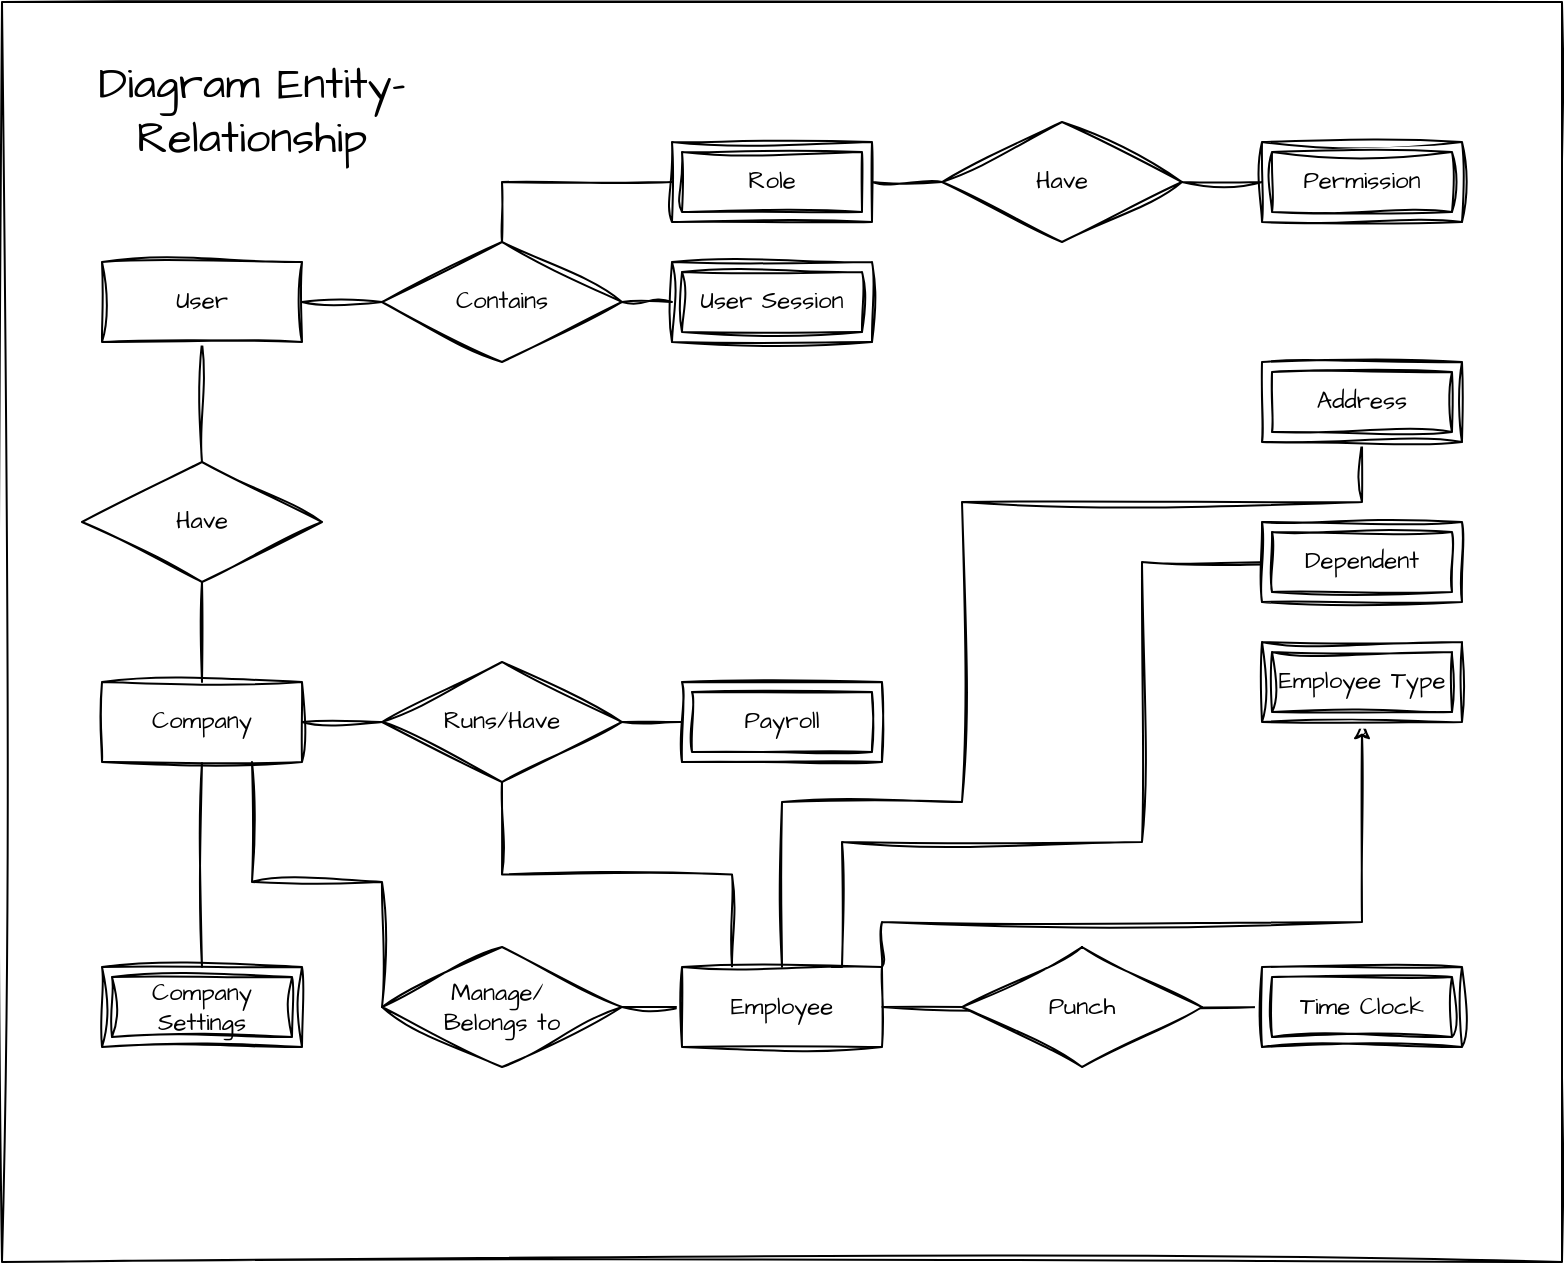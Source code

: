 <mxfile version="26.2.4">
  <diagram id="R2lEEEUBdFMjLlhIrx00" name="Diagram entity relationship - MVP">
    <mxGraphModel dx="1044" dy="535" grid="1" gridSize="10" guides="1" tooltips="1" connect="1" arrows="1" fold="1" page="1" pageScale="1" pageWidth="850" pageHeight="1100" background="none" math="0" shadow="0" extFonts="Permanent Marker^https://fonts.googleapis.com/css?family=Permanent+Marker">
      <root>
        <mxCell id="0" />
        <mxCell id="1" parent="0" />
        <mxCell id="NcDnEn3og4Owc58gdAHN-56" value="" style="rounded=0;whiteSpace=wrap;html=1;sketch=1;hachureGap=4;jiggle=2;curveFitting=1;fontFamily=Architects Daughter;fontSource=https%3A%2F%2Ffonts.googleapis.com%2Fcss%3Ffamily%3DArchitects%2BDaughter;" parent="1" vertex="1">
          <mxGeometry x="40" y="40" width="780" height="630" as="geometry" />
        </mxCell>
        <mxCell id="NcDnEn3og4Owc58gdAHN-57" value="&lt;font style=&quot;font-size: 22px;&quot;&gt;Diagram Entity-Relationship&lt;/font&gt;" style="text;html=1;align=center;verticalAlign=middle;whiteSpace=wrap;rounded=0;fontFamily=Architects Daughter;fontSource=https%3A%2F%2Ffonts.googleapis.com%2Fcss%3Ffamily%3DArchitects%2BDaughter;" parent="1" vertex="1">
          <mxGeometry x="50" y="80" width="230" height="30" as="geometry" />
        </mxCell>
        <mxCell id="NcDnEn3og4Owc58gdAHN-60" value="User Session" style="shape=ext;margin=3;double=1;whiteSpace=wrap;html=1;align=center;sketch=1;hachureGap=4;jiggle=2;curveFitting=1;fontFamily=Architects Daughter;fontSource=https%3A%2F%2Ffonts.googleapis.com%2Fcss%3Ffamily%3DArchitects%2BDaughter;" parent="1" vertex="1">
          <mxGeometry x="375" y="170" width="100" height="40" as="geometry" />
        </mxCell>
        <mxCell id="NcDnEn3og4Owc58gdAHN-90" style="edgeStyle=orthogonalEdgeStyle;rounded=0;sketch=1;hachureGap=4;jiggle=2;curveFitting=1;orthogonalLoop=1;jettySize=auto;html=1;exitX=1;exitY=0.5;exitDx=0;exitDy=0;entryX=0;entryY=0.5;entryDx=0;entryDy=0;fontFamily=Architects Daughter;fontSource=https%3A%2F%2Ffonts.googleapis.com%2Fcss%3Ffamily%3DArchitects%2BDaughter;endArrow=none;startFill=0;" parent="1" source="NcDnEn3og4Owc58gdAHN-61" target="NcDnEn3og4Owc58gdAHN-67" edge="1">
          <mxGeometry relative="1" as="geometry" />
        </mxCell>
        <mxCell id="NcDnEn3og4Owc58gdAHN-61" value="&lt;div&gt;Role&lt;/div&gt;" style="shape=ext;margin=3;double=1;whiteSpace=wrap;html=1;align=center;sketch=1;hachureGap=4;jiggle=2;curveFitting=1;fontFamily=Architects Daughter;fontSource=https%3A%2F%2Ffonts.googleapis.com%2Fcss%3Ffamily%3DArchitects%2BDaughter;" parent="1" vertex="1">
          <mxGeometry x="375" y="110" width="100" height="40" as="geometry" />
        </mxCell>
        <mxCell id="NcDnEn3og4Owc58gdAHN-88" style="edgeStyle=orthogonalEdgeStyle;rounded=0;sketch=1;hachureGap=4;jiggle=2;curveFitting=1;orthogonalLoop=1;jettySize=auto;html=1;exitX=1;exitY=0.5;exitDx=0;exitDy=0;entryX=0;entryY=0.5;entryDx=0;entryDy=0;fontFamily=Architects Daughter;fontSource=https%3A%2F%2Ffonts.googleapis.com%2Fcss%3Ffamily%3DArchitects%2BDaughter;endArrow=none;startFill=0;" parent="1" source="NcDnEn3og4Owc58gdAHN-63" target="NcDnEn3og4Owc58gdAHN-60" edge="1">
          <mxGeometry relative="1" as="geometry" />
        </mxCell>
        <mxCell id="NcDnEn3og4Owc58gdAHN-89" style="edgeStyle=orthogonalEdgeStyle;rounded=0;sketch=1;hachureGap=4;jiggle=2;curveFitting=1;orthogonalLoop=1;jettySize=auto;html=1;exitX=0.5;exitY=0;exitDx=0;exitDy=0;entryX=0;entryY=0.5;entryDx=0;entryDy=0;fontFamily=Architects Daughter;fontSource=https%3A%2F%2Ffonts.googleapis.com%2Fcss%3Ffamily%3DArchitects%2BDaughter;endArrow=none;startFill=0;" parent="1" source="NcDnEn3og4Owc58gdAHN-63" target="NcDnEn3og4Owc58gdAHN-61" edge="1">
          <mxGeometry relative="1" as="geometry" />
        </mxCell>
        <mxCell id="NcDnEn3og4Owc58gdAHN-63" value="Contains" style="shape=rhombus;perimeter=rhombusPerimeter;whiteSpace=wrap;html=1;align=center;sketch=1;hachureGap=4;jiggle=2;curveFitting=1;fontFamily=Architects Daughter;fontSource=https%3A%2F%2Ffonts.googleapis.com%2Fcss%3Ffamily%3DArchitects%2BDaughter;" parent="1" vertex="1">
          <mxGeometry x="230" y="160" width="120" height="60" as="geometry" />
        </mxCell>
        <mxCell id="NcDnEn3og4Owc58gdAHN-78" style="edgeStyle=orthogonalEdgeStyle;rounded=0;sketch=1;hachureGap=4;jiggle=2;curveFitting=1;orthogonalLoop=1;jettySize=auto;html=1;exitX=0.5;exitY=1;exitDx=0;exitDy=0;entryX=0.5;entryY=0;entryDx=0;entryDy=0;fontFamily=Architects Daughter;fontSource=https%3A%2F%2Ffonts.googleapis.com%2Fcss%3Ffamily%3DArchitects%2BDaughter;endArrow=none;startFill=0;" parent="1" source="NcDnEn3og4Owc58gdAHN-64" target="NcDnEn3og4Owc58gdAHN-75" edge="1">
          <mxGeometry relative="1" as="geometry" />
        </mxCell>
        <mxCell id="NcDnEn3og4Owc58gdAHN-87" style="edgeStyle=orthogonalEdgeStyle;rounded=0;sketch=1;hachureGap=4;jiggle=2;curveFitting=1;orthogonalLoop=1;jettySize=auto;html=1;exitX=1;exitY=0.5;exitDx=0;exitDy=0;entryX=0;entryY=0.5;entryDx=0;entryDy=0;fontFamily=Architects Daughter;fontSource=https%3A%2F%2Ffonts.googleapis.com%2Fcss%3Ffamily%3DArchitects%2BDaughter;endArrow=none;startFill=0;" parent="1" source="NcDnEn3og4Owc58gdAHN-64" target="NcDnEn3og4Owc58gdAHN-63" edge="1">
          <mxGeometry relative="1" as="geometry" />
        </mxCell>
        <mxCell id="NcDnEn3og4Owc58gdAHN-64" value="&lt;div&gt;User&lt;/div&gt;" style="whiteSpace=wrap;html=1;align=center;sketch=1;hachureGap=4;jiggle=2;curveFitting=1;fontFamily=Architects Daughter;fontSource=https%3A%2F%2Ffonts.googleapis.com%2Fcss%3Ffamily%3DArchitects%2BDaughter;" parent="1" vertex="1">
          <mxGeometry x="90" y="170" width="100" height="40" as="geometry" />
        </mxCell>
        <mxCell id="NcDnEn3og4Owc58gdAHN-91" style="edgeStyle=orthogonalEdgeStyle;rounded=0;sketch=1;hachureGap=4;jiggle=2;curveFitting=1;orthogonalLoop=1;jettySize=auto;html=1;exitX=1;exitY=0.5;exitDx=0;exitDy=0;entryX=0;entryY=0.5;entryDx=0;entryDy=0;fontFamily=Architects Daughter;fontSource=https%3A%2F%2Ffonts.googleapis.com%2Fcss%3Ffamily%3DArchitects%2BDaughter;endArrow=none;startFill=0;" parent="1" source="NcDnEn3og4Owc58gdAHN-67" target="NcDnEn3og4Owc58gdAHN-68" edge="1">
          <mxGeometry relative="1" as="geometry" />
        </mxCell>
        <mxCell id="NcDnEn3og4Owc58gdAHN-67" value="Have" style="shape=rhombus;perimeter=rhombusPerimeter;whiteSpace=wrap;html=1;align=center;sketch=1;hachureGap=4;jiggle=2;curveFitting=1;fontFamily=Architects Daughter;fontSource=https%3A%2F%2Ffonts.googleapis.com%2Fcss%3Ffamily%3DArchitects%2BDaughter;" parent="1" vertex="1">
          <mxGeometry x="510" y="100" width="120" height="60" as="geometry" />
        </mxCell>
        <mxCell id="NcDnEn3og4Owc58gdAHN-68" value="&lt;div&gt;Permission&lt;/div&gt;" style="shape=ext;margin=3;double=1;whiteSpace=wrap;html=1;align=center;sketch=1;hachureGap=4;jiggle=2;curveFitting=1;fontFamily=Architects Daughter;fontSource=https%3A%2F%2Ffonts.googleapis.com%2Fcss%3Ffamily%3DArchitects%2BDaughter;" parent="1" vertex="1">
          <mxGeometry x="670" y="110" width="100" height="40" as="geometry" />
        </mxCell>
        <mxCell id="NcDnEn3og4Owc58gdAHN-69" value="Payroll" style="shape=ext;margin=3;double=1;whiteSpace=wrap;html=1;align=center;sketch=1;hachureGap=4;jiggle=2;curveFitting=1;fontFamily=Architects Daughter;fontSource=https%3A%2F%2Ffonts.googleapis.com%2Fcss%3Ffamily%3DArchitects%2BDaughter;" parent="1" vertex="1">
          <mxGeometry x="380" y="380" width="100" height="40" as="geometry" />
        </mxCell>
        <mxCell id="NcDnEn3og4Owc58gdAHN-81" style="edgeStyle=orthogonalEdgeStyle;rounded=0;sketch=1;hachureGap=4;jiggle=2;curveFitting=1;orthogonalLoop=1;jettySize=auto;html=1;exitX=1;exitY=0.5;exitDx=0;exitDy=0;entryX=0;entryY=0.5;entryDx=0;entryDy=0;fontFamily=Architects Daughter;fontSource=https%3A%2F%2Ffonts.googleapis.com%2Fcss%3Ffamily%3DArchitects%2BDaughter;endArrow=none;startFill=0;" parent="1" source="NcDnEn3og4Owc58gdAHN-70" target="NcDnEn3og4Owc58gdAHN-69" edge="1">
          <mxGeometry relative="1" as="geometry" />
        </mxCell>
        <mxCell id="NcDnEn3og4Owc58gdAHN-82" style="edgeStyle=orthogonalEdgeStyle;rounded=0;sketch=1;hachureGap=4;jiggle=2;curveFitting=1;orthogonalLoop=1;jettySize=auto;html=1;exitX=0.5;exitY=1;exitDx=0;exitDy=0;entryX=0.25;entryY=0;entryDx=0;entryDy=0;fontFamily=Architects Daughter;fontSource=https%3A%2F%2Ffonts.googleapis.com%2Fcss%3Ffamily%3DArchitects%2BDaughter;endArrow=none;startFill=0;" parent="1" source="NcDnEn3og4Owc58gdAHN-70" target="NcDnEn3og4Owc58gdAHN-74" edge="1">
          <mxGeometry relative="1" as="geometry" />
        </mxCell>
        <mxCell id="NcDnEn3og4Owc58gdAHN-70" value="Runs/Have" style="shape=rhombus;perimeter=rhombusPerimeter;whiteSpace=wrap;html=1;align=center;sketch=1;hachureGap=4;jiggle=2;curveFitting=1;fontFamily=Architects Daughter;fontSource=https%3A%2F%2Ffonts.googleapis.com%2Fcss%3Ffamily%3DArchitects%2BDaughter;" parent="1" vertex="1">
          <mxGeometry x="230" y="370" width="120" height="60" as="geometry" />
        </mxCell>
        <mxCell id="NcDnEn3og4Owc58gdAHN-80" style="edgeStyle=orthogonalEdgeStyle;rounded=0;sketch=1;hachureGap=4;jiggle=2;curveFitting=1;orthogonalLoop=1;jettySize=auto;html=1;exitX=1;exitY=0.5;exitDx=0;exitDy=0;entryX=0;entryY=0.5;entryDx=0;entryDy=0;fontFamily=Architects Daughter;fontSource=https%3A%2F%2Ffonts.googleapis.com%2Fcss%3Ffamily%3DArchitects%2BDaughter;endArrow=none;startFill=0;" parent="1" source="NcDnEn3og4Owc58gdAHN-71" target="NcDnEn3og4Owc58gdAHN-70" edge="1">
          <mxGeometry relative="1" as="geometry" />
        </mxCell>
        <mxCell id="NcDnEn3og4Owc58gdAHN-86" style="edgeStyle=orthogonalEdgeStyle;rounded=0;sketch=1;hachureGap=4;jiggle=2;curveFitting=1;orthogonalLoop=1;jettySize=auto;html=1;exitX=0.5;exitY=1;exitDx=0;exitDy=0;entryX=0.5;entryY=0;entryDx=0;entryDy=0;fontFamily=Architects Daughter;fontSource=https%3A%2F%2Ffonts.googleapis.com%2Fcss%3Ffamily%3DArchitects%2BDaughter;endArrow=none;startFill=0;" parent="1" source="NcDnEn3og4Owc58gdAHN-71" target="NcDnEn3og4Owc58gdAHN-73" edge="1">
          <mxGeometry relative="1" as="geometry" />
        </mxCell>
        <mxCell id="NcDnEn3og4Owc58gdAHN-71" value="Company" style="whiteSpace=wrap;html=1;align=center;sketch=1;hachureGap=4;jiggle=2;curveFitting=1;fontFamily=Architects Daughter;fontSource=https%3A%2F%2Ffonts.googleapis.com%2Fcss%3Ffamily%3DArchitects%2BDaughter;" parent="1" vertex="1">
          <mxGeometry x="90" y="380" width="100" height="40" as="geometry" />
        </mxCell>
        <mxCell id="NcDnEn3og4Owc58gdAHN-73" value="Company Settings" style="shape=ext;margin=3;double=1;whiteSpace=wrap;html=1;align=center;sketch=1;hachureGap=4;jiggle=2;curveFitting=1;fontFamily=Architects Daughter;fontSource=https%3A%2F%2Ffonts.googleapis.com%2Fcss%3Ffamily%3DArchitects%2BDaughter;" parent="1" vertex="1">
          <mxGeometry x="90" y="522.5" width="100" height="40" as="geometry" />
        </mxCell>
        <mxCell id="NcDnEn3og4Owc58gdAHN-84" style="edgeStyle=orthogonalEdgeStyle;rounded=0;sketch=1;hachureGap=4;jiggle=2;curveFitting=1;orthogonalLoop=1;jettySize=auto;html=1;exitX=0;exitY=0.5;exitDx=0;exitDy=0;entryX=1;entryY=0.5;entryDx=0;entryDy=0;fontFamily=Architects Daughter;fontSource=https%3A%2F%2Ffonts.googleapis.com%2Fcss%3Ffamily%3DArchitects%2BDaughter;endArrow=none;startFill=0;" parent="1" source="NcDnEn3og4Owc58gdAHN-74" target="NcDnEn3og4Owc58gdAHN-76" edge="1">
          <mxGeometry relative="1" as="geometry" />
        </mxCell>
        <mxCell id="NcDnEn3og4Owc58gdAHN-93" style="edgeStyle=orthogonalEdgeStyle;rounded=0;sketch=1;hachureGap=4;jiggle=2;curveFitting=1;orthogonalLoop=1;jettySize=auto;html=1;exitX=1;exitY=0.5;exitDx=0;exitDy=0;entryX=0;entryY=0.5;entryDx=0;entryDy=0;fontFamily=Architects Daughter;fontSource=https%3A%2F%2Ffonts.googleapis.com%2Fcss%3Ffamily%3DArchitects%2BDaughter;endArrow=none;startFill=0;" parent="1" source="NcDnEn3og4Owc58gdAHN-74" target="NcDnEn3og4Owc58gdAHN-92" edge="1">
          <mxGeometry relative="1" as="geometry" />
        </mxCell>
        <mxCell id="G7YABd5laQ1JO3OPb84l-2" style="edgeStyle=orthogonalEdgeStyle;rounded=0;sketch=1;hachureGap=4;jiggle=2;curveFitting=1;orthogonalLoop=1;jettySize=auto;html=1;exitX=0.75;exitY=0;exitDx=0;exitDy=0;entryX=0.5;entryY=1;entryDx=0;entryDy=0;fontFamily=Architects Daughter;fontSource=https%3A%2F%2Ffonts.googleapis.com%2Fcss%3Ffamily%3DArchitects%2BDaughter;endArrow=none;startFill=0;" edge="1" parent="1" source="NcDnEn3og4Owc58gdAHN-74" target="G7YABd5laQ1JO3OPb84l-1">
          <mxGeometry relative="1" as="geometry">
            <Array as="points">
              <mxPoint x="460" y="523" />
              <mxPoint x="460" y="460" />
              <mxPoint x="610" y="460" />
              <mxPoint x="610" y="320" />
              <mxPoint x="720" y="320" />
            </Array>
          </mxGeometry>
        </mxCell>
        <mxCell id="G7YABd5laQ1JO3OPb84l-4" style="edgeStyle=orthogonalEdgeStyle;rounded=0;sketch=1;hachureGap=4;jiggle=2;curveFitting=1;orthogonalLoop=1;jettySize=auto;html=1;exitX=0.5;exitY=0;exitDx=0;exitDy=0;fontFamily=Architects Daughter;fontSource=https%3A%2F%2Ffonts.googleapis.com%2Fcss%3Ffamily%3DArchitects%2BDaughter;endArrow=none;startFill=0;" edge="1" parent="1" source="NcDnEn3og4Owc58gdAHN-74" target="G7YABd5laQ1JO3OPb84l-3">
          <mxGeometry relative="1" as="geometry">
            <Array as="points">
              <mxPoint x="430" y="440" />
              <mxPoint x="520" y="440" />
              <mxPoint x="520" y="290" />
              <mxPoint x="720" y="290" />
            </Array>
          </mxGeometry>
        </mxCell>
        <mxCell id="G7YABd5laQ1JO3OPb84l-6" style="edgeStyle=orthogonalEdgeStyle;rounded=0;sketch=1;hachureGap=4;jiggle=2;curveFitting=1;orthogonalLoop=1;jettySize=auto;html=1;exitX=1;exitY=0;exitDx=0;exitDy=0;entryX=0.5;entryY=1;entryDx=0;entryDy=0;fontFamily=Architects Daughter;fontSource=https%3A%2F%2Ffonts.googleapis.com%2Fcss%3Ffamily%3DArchitects%2BDaughter;" edge="1" parent="1" source="NcDnEn3og4Owc58gdAHN-74" target="G7YABd5laQ1JO3OPb84l-5">
          <mxGeometry relative="1" as="geometry">
            <Array as="points">
              <mxPoint x="480" y="500" />
              <mxPoint x="720" y="500" />
            </Array>
          </mxGeometry>
        </mxCell>
        <mxCell id="NcDnEn3og4Owc58gdAHN-74" value="&lt;div&gt;Employee&lt;/div&gt;" style="whiteSpace=wrap;html=1;align=center;sketch=1;hachureGap=4;jiggle=2;curveFitting=1;fontFamily=Architects Daughter;fontSource=https%3A%2F%2Ffonts.googleapis.com%2Fcss%3Ffamily%3DArchitects%2BDaughter;" parent="1" vertex="1">
          <mxGeometry x="380" y="522.5" width="100" height="40" as="geometry" />
        </mxCell>
        <mxCell id="NcDnEn3og4Owc58gdAHN-79" style="edgeStyle=orthogonalEdgeStyle;rounded=0;sketch=1;hachureGap=4;jiggle=2;curveFitting=1;orthogonalLoop=1;jettySize=auto;html=1;exitX=0.5;exitY=1;exitDx=0;exitDy=0;entryX=0.5;entryY=0;entryDx=0;entryDy=0;fontFamily=Architects Daughter;fontSource=https%3A%2F%2Ffonts.googleapis.com%2Fcss%3Ffamily%3DArchitects%2BDaughter;endArrow=none;startFill=0;" parent="1" source="NcDnEn3og4Owc58gdAHN-75" target="NcDnEn3og4Owc58gdAHN-71" edge="1">
          <mxGeometry relative="1" as="geometry" />
        </mxCell>
        <mxCell id="NcDnEn3og4Owc58gdAHN-75" value="Have" style="shape=rhombus;perimeter=rhombusPerimeter;whiteSpace=wrap;html=1;align=center;sketch=1;hachureGap=4;jiggle=2;curveFitting=1;fontFamily=Architects Daughter;fontSource=https%3A%2F%2Ffonts.googleapis.com%2Fcss%3Ffamily%3DArchitects%2BDaughter;" parent="1" vertex="1">
          <mxGeometry x="80" y="270" width="120" height="60" as="geometry" />
        </mxCell>
        <mxCell id="NcDnEn3og4Owc58gdAHN-85" style="edgeStyle=orthogonalEdgeStyle;rounded=0;sketch=1;hachureGap=4;jiggle=2;curveFitting=1;orthogonalLoop=1;jettySize=auto;html=1;exitX=0;exitY=0.5;exitDx=0;exitDy=0;entryX=0.75;entryY=1;entryDx=0;entryDy=0;fontFamily=Architects Daughter;fontSource=https%3A%2F%2Ffonts.googleapis.com%2Fcss%3Ffamily%3DArchitects%2BDaughter;endArrow=none;startFill=0;" parent="1" source="NcDnEn3og4Owc58gdAHN-76" target="NcDnEn3og4Owc58gdAHN-71" edge="1">
          <mxGeometry relative="1" as="geometry">
            <Array as="points">
              <mxPoint x="230" y="480" />
              <mxPoint x="165" y="480" />
            </Array>
          </mxGeometry>
        </mxCell>
        <mxCell id="NcDnEn3og4Owc58gdAHN-76" value="&lt;div&gt;Manage/&amp;nbsp;&lt;/div&gt;&lt;div&gt;Belongs to&lt;/div&gt;" style="shape=rhombus;perimeter=rhombusPerimeter;whiteSpace=wrap;html=1;align=center;sketch=1;hachureGap=4;jiggle=2;curveFitting=1;fontFamily=Architects Daughter;fontSource=https%3A%2F%2Ffonts.googleapis.com%2Fcss%3Ffamily%3DArchitects%2BDaughter;" parent="1" vertex="1">
          <mxGeometry x="230" y="512.5" width="120" height="60" as="geometry" />
        </mxCell>
        <mxCell id="NcDnEn3og4Owc58gdAHN-92" value="Time Clock" style="shape=ext;margin=3;double=1;whiteSpace=wrap;html=1;align=center;sketch=1;hachureGap=4;jiggle=2;curveFitting=1;fontFamily=Architects Daughter;fontSource=https%3A%2F%2Ffonts.googleapis.com%2Fcss%3Ffamily%3DArchitects%2BDaughter;" parent="1" vertex="1">
          <mxGeometry x="670" y="522.5" width="100" height="40" as="geometry" />
        </mxCell>
        <mxCell id="NcDnEn3og4Owc58gdAHN-94" value="Punch" style="shape=rhombus;perimeter=rhombusPerimeter;whiteSpace=wrap;html=1;align=center;sketch=1;hachureGap=4;jiggle=2;curveFitting=1;fontFamily=Architects Daughter;fontSource=https%3A%2F%2Ffonts.googleapis.com%2Fcss%3Ffamily%3DArchitects%2BDaughter;" parent="1" vertex="1">
          <mxGeometry x="520" y="512.5" width="120" height="60" as="geometry" />
        </mxCell>
        <mxCell id="G7YABd5laQ1JO3OPb84l-1" value="Dependent" style="shape=ext;margin=3;double=1;whiteSpace=wrap;html=1;align=center;sketch=1;hachureGap=4;jiggle=2;curveFitting=1;fontFamily=Architects Daughter;fontSource=https%3A%2F%2Ffonts.googleapis.com%2Fcss%3Ffamily%3DArchitects%2BDaughter;" vertex="1" parent="1">
          <mxGeometry x="670" y="300" width="100" height="40" as="geometry" />
        </mxCell>
        <mxCell id="G7YABd5laQ1JO3OPb84l-3" value="Address" style="shape=ext;margin=3;double=1;whiteSpace=wrap;html=1;align=center;sketch=1;hachureGap=4;jiggle=2;curveFitting=1;fontFamily=Architects Daughter;fontSource=https%3A%2F%2Ffonts.googleapis.com%2Fcss%3Ffamily%3DArchitects%2BDaughter;" vertex="1" parent="1">
          <mxGeometry x="670" y="220" width="100" height="40" as="geometry" />
        </mxCell>
        <mxCell id="G7YABd5laQ1JO3OPb84l-5" value="Employee Type" style="shape=ext;margin=3;double=1;whiteSpace=wrap;html=1;align=center;sketch=1;hachureGap=4;jiggle=2;curveFitting=1;fontFamily=Architects Daughter;fontSource=https%3A%2F%2Ffonts.googleapis.com%2Fcss%3Ffamily%3DArchitects%2BDaughter;" vertex="1" parent="1">
          <mxGeometry x="670" y="360" width="100" height="40" as="geometry" />
        </mxCell>
      </root>
    </mxGraphModel>
  </diagram>
</mxfile>

